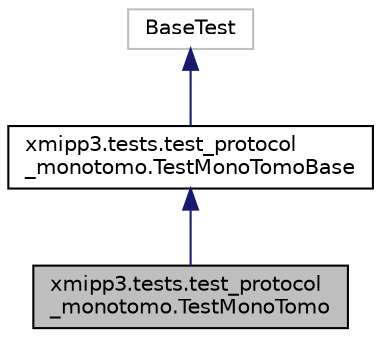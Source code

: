 digraph "xmipp3.tests.test_protocol_monotomo.TestMonoTomo"
{
  edge [fontname="Helvetica",fontsize="10",labelfontname="Helvetica",labelfontsize="10"];
  node [fontname="Helvetica",fontsize="10",shape=record];
  Node0 [label="xmipp3.tests.test_protocol\l_monotomo.TestMonoTomo",height=0.2,width=0.4,color="black", fillcolor="grey75", style="filled", fontcolor="black"];
  Node1 -> Node0 [dir="back",color="midnightblue",fontsize="10",style="solid",fontname="Helvetica"];
  Node1 [label="xmipp3.tests.test_protocol\l_monotomo.TestMonoTomoBase",height=0.2,width=0.4,color="black", fillcolor="white", style="filled",URL="$classxmipp3_1_1tests_1_1test__protocol__monotomo_1_1TestMonoTomoBase.html"];
  Node2 -> Node1 [dir="back",color="midnightblue",fontsize="10",style="solid",fontname="Helvetica"];
  Node2 [label="BaseTest",height=0.2,width=0.4,color="grey75", fillcolor="white", style="filled"];
}
